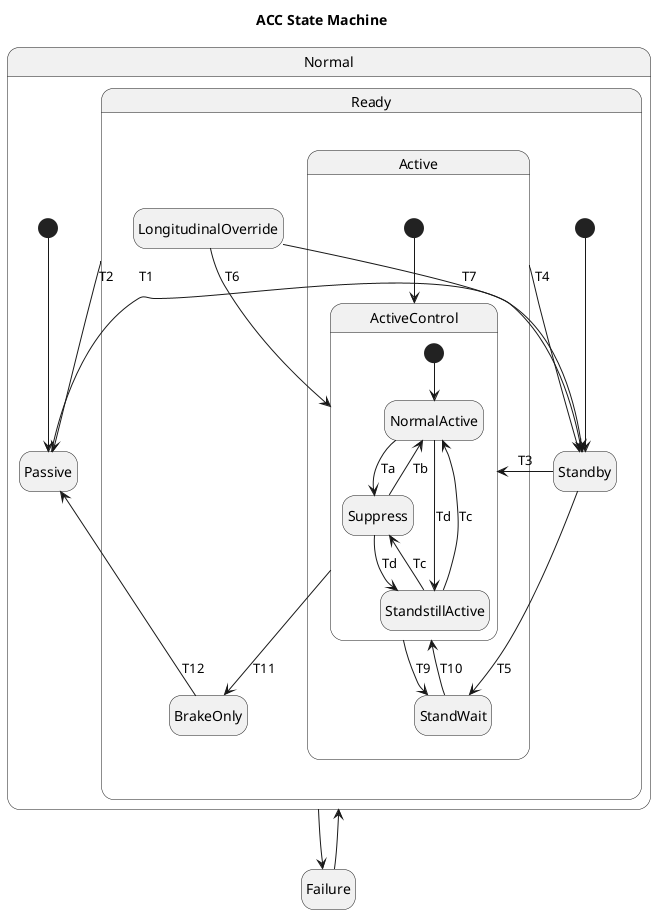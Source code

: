 @startuml
hide empty description

title ACC State Machine

'[*] --> Normal
Normal --> Failure
Failure --> Normal

state Normal {
    [*] --> Passive
    Ready --> Passive : T2

    state Ready {
        [*] --> Standby
        Passive --> Standby : T1
        Active --> Standby : T4
        LongitudinalOverride --> Standby : T7
        Active --> LongitudinalOverride : T8
        BrakeOnly --> Passive : T12

        state Active {
            [*] --> ActiveControl
            ActiveControl --> StandWait : T9
            StandWait --> ActiveControl : T10
            ActiveControl --> BrakeOnly : T11

            Standby --> StandWait : T5
            Standby --> ActiveControl : T3

            LongitudinalOverride --> ActiveControl : T6

            state ActiveControl {
                [*] --> NormalActive
                NormalActive --> Suppress : Ta
                Suppress --> NormalActive : Tb
                Suppress --> StandstillActive: Td
                NormalActive --> StandstillActive: Td
                StandstillActive --> NormalActive : Tc
                StandstillActive --> Suppress : Tc
            }
        }
    }
}

@enduml